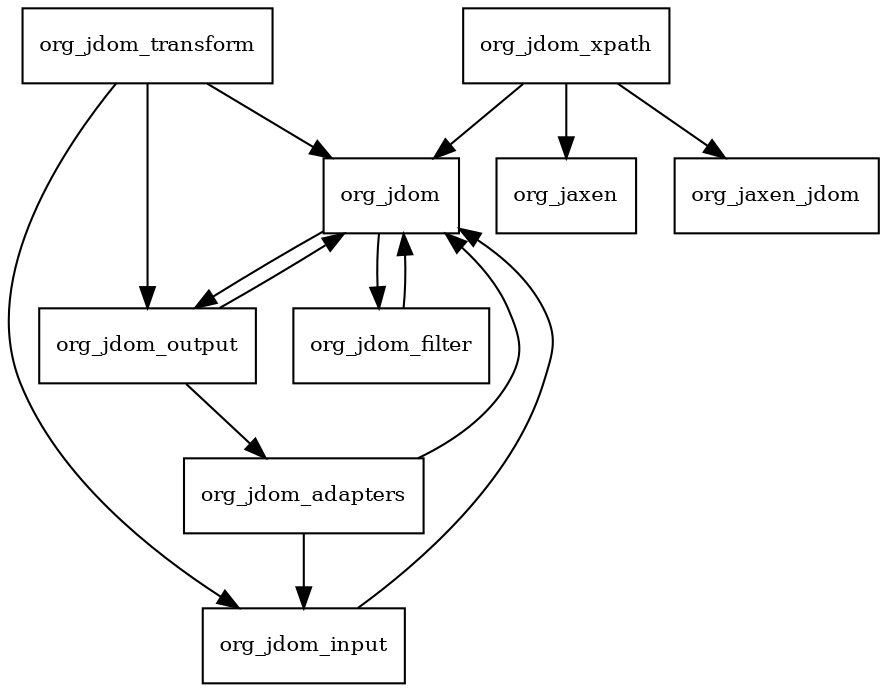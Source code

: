digraph jdom_1_1_2_redhat_4_package_dependencies {
  node [shape = box, fontsize=10.0];
  org_jdom -> org_jdom_filter;
  org_jdom -> org_jdom_output;
  org_jdom_adapters -> org_jdom;
  org_jdom_adapters -> org_jdom_input;
  org_jdom_filter -> org_jdom;
  org_jdom_input -> org_jdom;
  org_jdom_output -> org_jdom;
  org_jdom_output -> org_jdom_adapters;
  org_jdom_transform -> org_jdom;
  org_jdom_transform -> org_jdom_input;
  org_jdom_transform -> org_jdom_output;
  org_jdom_xpath -> org_jaxen;
  org_jdom_xpath -> org_jaxen_jdom;
  org_jdom_xpath -> org_jdom;
}
